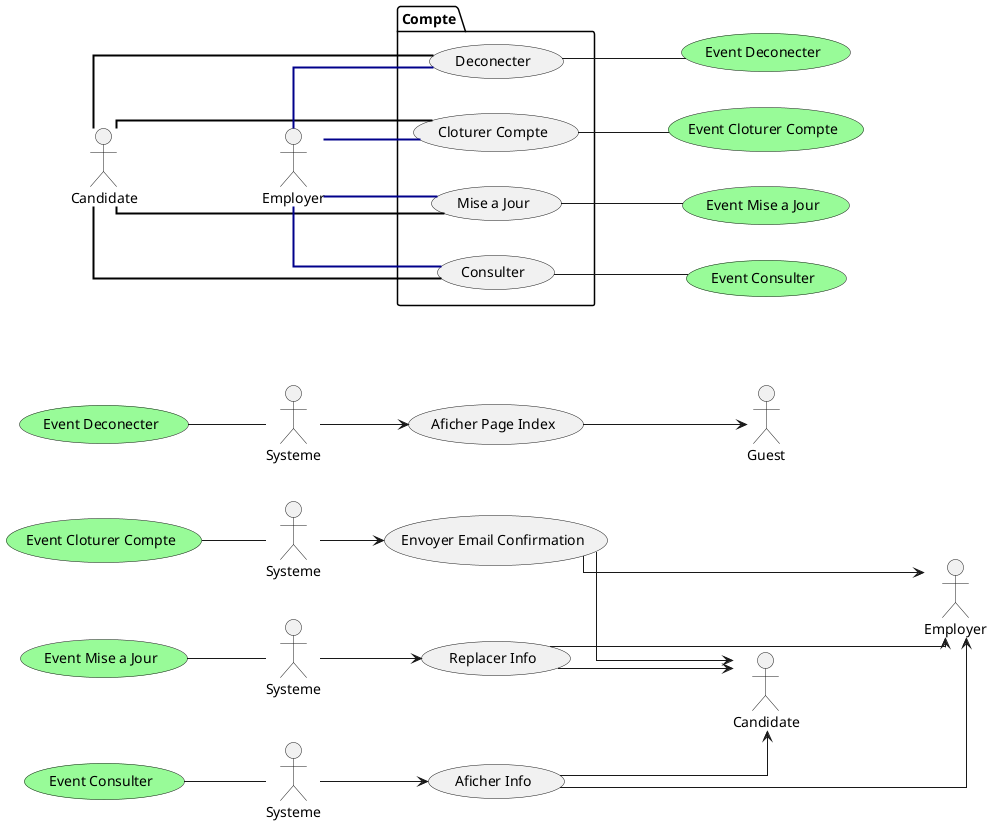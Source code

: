 @startuml use Case
left to right direction
' skinparam actorStyle awesome
skinparam linetype ortho

actor Employer as employer2
actor Candidate as candidate2
actor Systeme as sys
actor Systeme as sys2
actor Systeme as sys3
actor Systeme as sys4
actor Guest as guest

usecase "Event Cloturer Compte" as eventcloturercompte2 #PaleGreen
usecase "Event Mise a Jour" as eventmiseajour2 #PaleGreen
usecase "Event Consulter" as eventconsulter2 #PaleGreen
usecase "Event Deconecter" as eventdeconecter2 #PaleGreen

usecase "Aficher Info" as datainfo
usecase "Aficher Page Index" as aficherhomepage
usecase "Envoyer Email Confirmation" as emailconfirmation
usecase "Replacer Info" as replacerinfo 




eventconsulter2--sys
eventdeconecter2--sys2
eventcloturercompte2--sys3
eventmiseajour2--sys4

sys-->datainfo
datainfo-->candidate2
datainfo--->employer2
sys2-->aficherhomepage
aficherhomepage-->guest
sys3-->emailconfirmation
emailconfirmation->candidate2
emailconfirmation--->employer2
sys4-->replacerinfo
replacerinfo-->candidate2
replacerinfo--->employer2




actor Employer as employer
actor Candidate as candidate

package Compte{
usecase "Cloturer Compte" as cloturecompte
usecase "Mise a Jour" as miseajour
usecase "Consulter" as consulter
usecase "Deconecter" as deconecter
}
usecase "Event Cloturer Compte" as eventcloturercompte #PaleGreen
usecase "Event Mise a Jour" as eventmiseajour #PaleGreen
usecase "Event Consulter" as eventconsulter #PaleGreen
usecase "Event Deconecter" as eventdeconecter #PaleGreen


candidate---cloturecompte #black;line.bold;
candidate--consulter #black;line.bold;
candidate--deconecter #black;line.bold;
candidate--miseajour #black;line.bold;
employer--cloturecompte #DarkBlue;line.bold;
employer--consulter #DarkBlue;line.bold;
employer--deconecter #DarkBlue;line.bold;
employer--miseajour #DarkBlue;line.bold;

cloturecompte--eventcloturercompte
miseajour--eventmiseajour
consulter--eventconsulter
deconecter--eventdeconecter




























@enduml